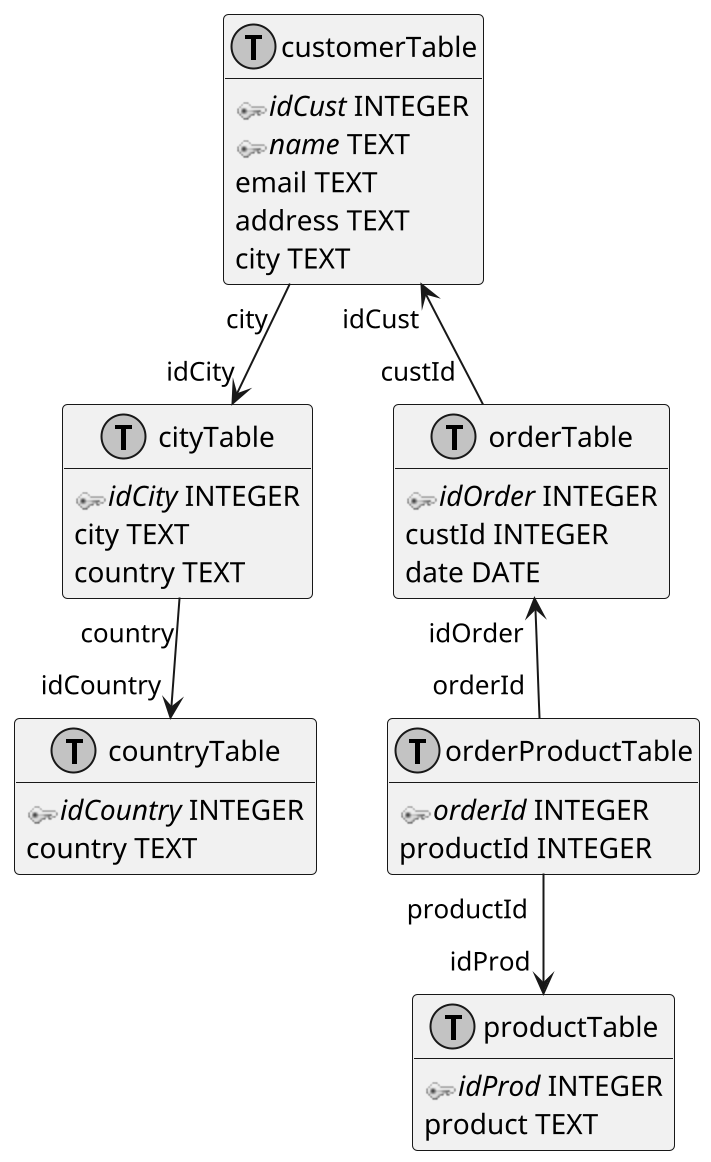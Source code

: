 @startuml

skinparam monochrome true
scale 2

!define table(x) class x << (T,#FFAAAA) >>
!define primary_key(x) <$primary><i>x</i>
hide methods
hide stereotypes
sprite $primary [17x12/16z] bOqv3e1030CJRzPn9Fx_NWY7n4eqJ3TJs6OVa5pTpD-5tl3YyFHG-4DsqAOnWgawWp0r0KGagDuGMYMJxbMrBxzLPJ_O0G00

table(customerTable) {
    primary_key(idCust) INTEGER
    primary_key(name) TEXT
    email TEXT
    address TEXT
    city TEXT
}

table(cityTable) {
    primary_key(idCity) INTEGER
    city TEXT
    country TEXT
}

table(countryTable) {
    primary_key(idCountry) INTEGER
    country TEXT
}

table(orderTable) {
    primary_key(idOrder) INTEGER
    custId INTEGER
    date DATE
}

table(orderProductTable) {
    primary_key(orderId) INTEGER
    productId INTEGER
}

table(productTable) {
    primary_key(idProd) INTEGER
    product TEXT
}

customerTable "city  " --> "idCity" cityTable
cityTable "country" --> "idCountry" countryTable

customerTable "idCust " <-- "custId  " orderTable
orderTable "idOrder " <-- "orderId " orderProductTable
orderProductTable "productId " --> "idProd " productTable

@enduml
